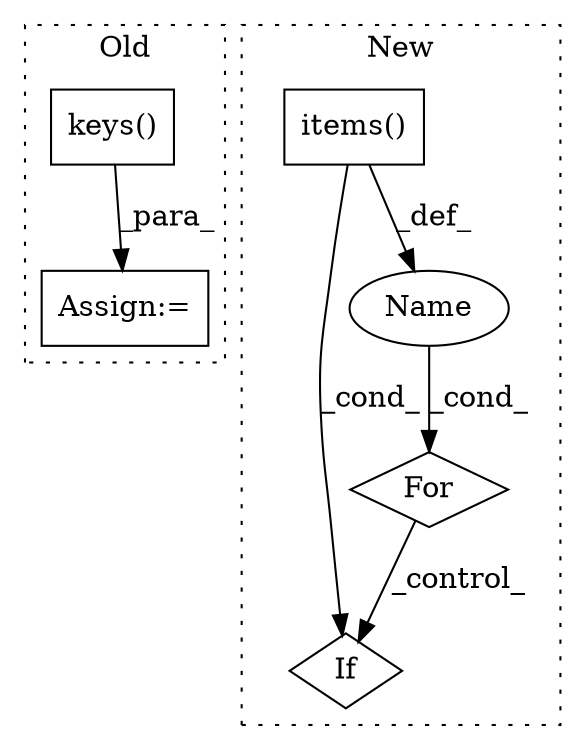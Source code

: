 digraph G {
subgraph cluster0 {
1 [label="keys()" a="75" s="1695" l="22" shape="box"];
6 [label="Assign:=" a="68" s="1659" l="3" shape="box"];
label = "Old";
style="dotted";
}
subgraph cluster1 {
2 [label="items()" a="75" s="1754" l="15" shape="box"];
3 [label="For" a="107" s="1970,2003" l="4,18" shape="diamond"];
4 [label="If" a="96" s="2021" l="3" shape="diamond"];
5 [label="Name" a="87" s="1979" l="5" shape="ellipse"];
label = "New";
style="dotted";
}
1 -> 6 [label="_para_"];
2 -> 5 [label="_def_"];
2 -> 4 [label="_cond_"];
3 -> 4 [label="_control_"];
5 -> 3 [label="_cond_"];
}